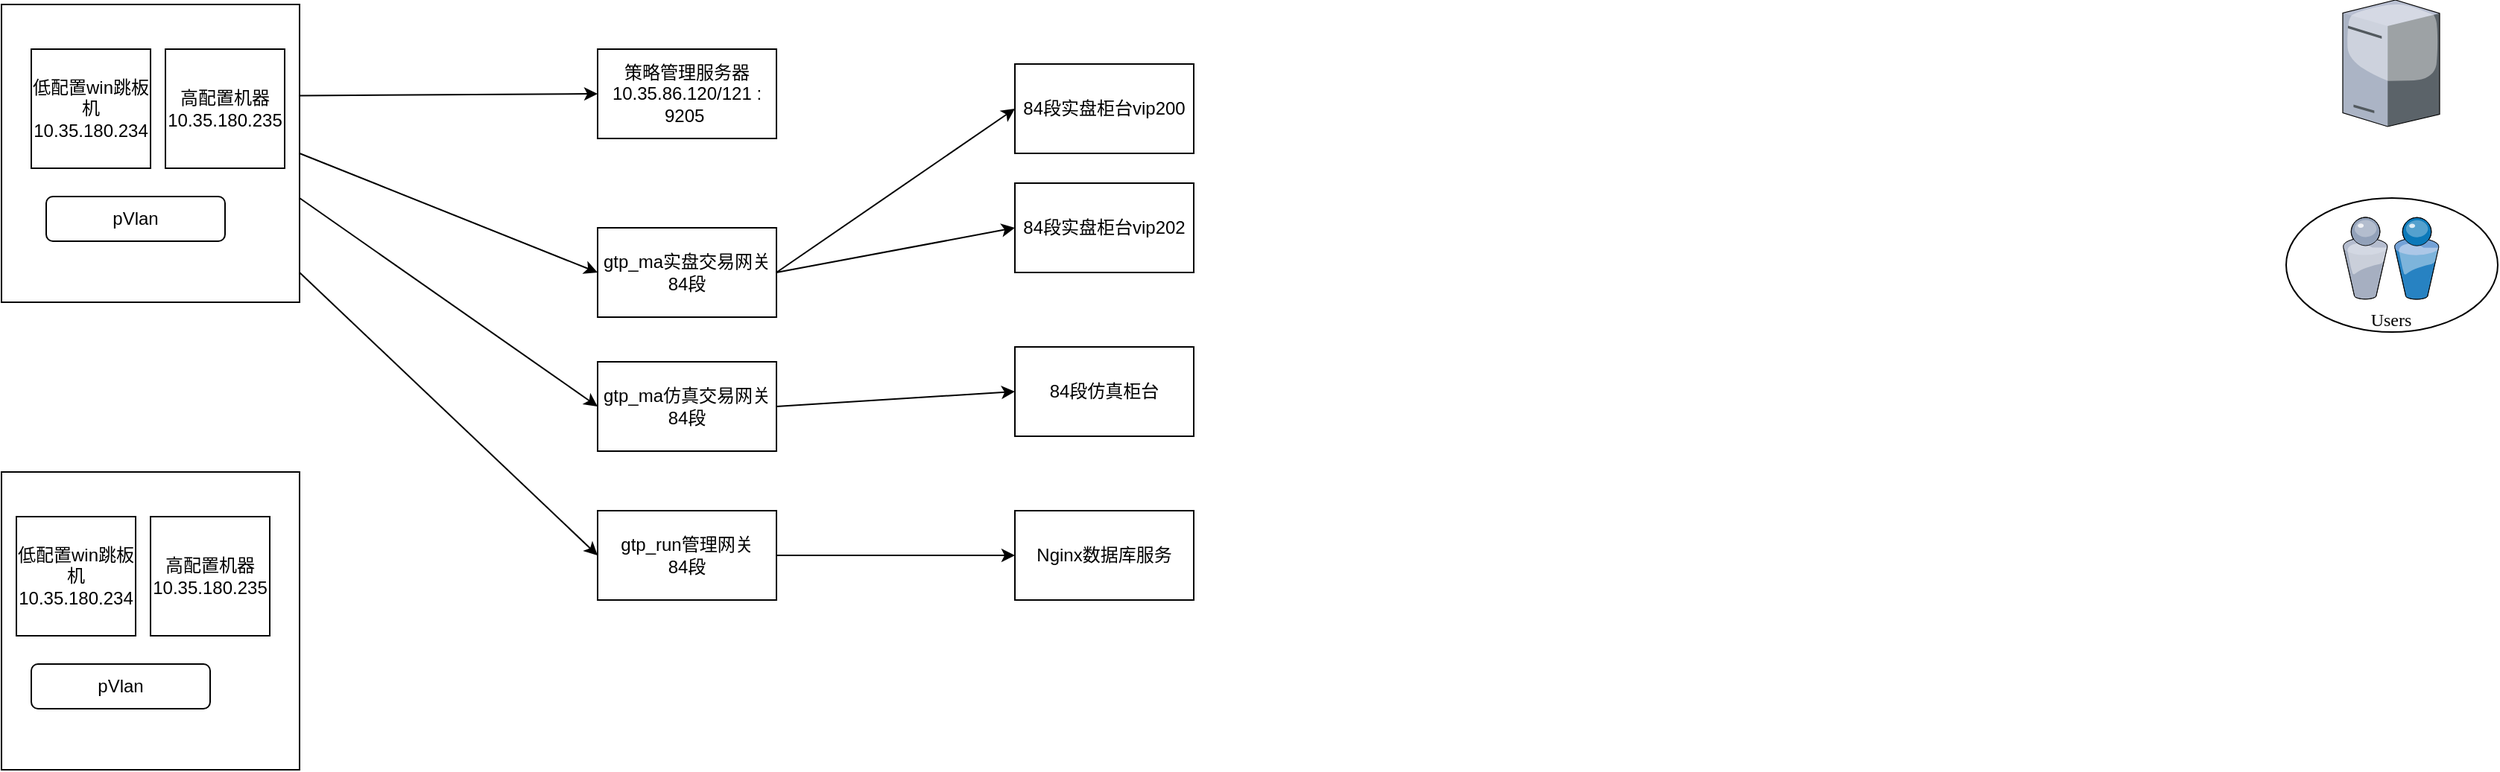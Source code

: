 <mxfile version="14.1.4" type="github">
  <diagram name="Page-1" id="822b0af5-4adb-64df-f703-e8dfc1f81529">
    <mxGraphModel dx="947" dy="880" grid="1" gridSize="10" guides="1" tooltips="1" connect="1" arrows="1" fold="1" page="1" pageScale="1" pageWidth="1100" pageHeight="850" background="#ffffff" math="0" shadow="0">
      <root>
        <mxCell id="0" />
        <mxCell id="1" parent="0" />
        <mxCell id="5NULZO0XBvznPBfrXjzR-3" value="" style="whiteSpace=wrap;html=1;aspect=fixed;" vertex="1" parent="1">
          <mxGeometry x="120" y="180" width="200" height="200" as="geometry" />
        </mxCell>
        <mxCell id="7d933b09d9755ecc-19" value="" style="ellipse;whiteSpace=wrap;html=1;rounded=0;shadow=0;comic=0;strokeWidth=1;fontFamily=Verdana;" parent="1" vertex="1">
          <mxGeometry x="1653" y="310" width="142" height="90" as="geometry" />
        </mxCell>
        <mxCell id="7d933b09d9755ecc-20" value="Users" style="verticalLabelPosition=bottom;aspect=fixed;html=1;verticalAlign=top;strokeColor=none;shape=mxgraph.citrix.users;rounded=0;shadow=0;comic=0;fontFamily=Verdana;" parent="1" vertex="1">
          <mxGeometry x="1691" y="323" width="64.5" height="55" as="geometry" />
        </mxCell>
        <mxCell id="7d933b09d9755ecc-21" value="" style="verticalLabelPosition=bottom;aspect=fixed;html=1;verticalAlign=top;strokeColor=none;shape=mxgraph.citrix.tower_server;rounded=0;shadow=0;comic=0;fontFamily=Verdana;" parent="1" vertex="1">
          <mxGeometry x="1691" y="177" width="65" height="85" as="geometry" />
        </mxCell>
        <mxCell id="5NULZO0XBvznPBfrXjzR-1" value="低配置win跳板机10.35.180.234" style="whiteSpace=wrap;html=1;aspect=fixed;" vertex="1" parent="1">
          <mxGeometry x="140" y="210" width="80" height="80" as="geometry" />
        </mxCell>
        <mxCell id="5NULZO0XBvznPBfrXjzR-2" value="高配置机器10.35.180.235" style="whiteSpace=wrap;html=1;aspect=fixed;" vertex="1" parent="1">
          <mxGeometry x="230" y="210" width="80" height="80" as="geometry" />
        </mxCell>
        <object label="pVlan" id="5NULZO0XBvznPBfrXjzR-4">
          <mxCell style="rounded=1;whiteSpace=wrap;html=1;" vertex="1" parent="1">
            <mxGeometry x="150" y="309" width="120" height="30" as="geometry" />
          </mxCell>
        </object>
        <mxCell id="5NULZO0XBvznPBfrXjzR-7" value="" style="whiteSpace=wrap;html=1;aspect=fixed;" vertex="1" parent="1">
          <mxGeometry x="120" y="494" width="200" height="200" as="geometry" />
        </mxCell>
        <mxCell id="5NULZO0XBvznPBfrXjzR-8" value="低配置win跳板机10.35.180.234" style="whiteSpace=wrap;html=1;aspect=fixed;" vertex="1" parent="1">
          <mxGeometry x="130" y="524" width="80" height="80" as="geometry" />
        </mxCell>
        <mxCell id="5NULZO0XBvznPBfrXjzR-9" value="高配置机器10.35.180.235" style="whiteSpace=wrap;html=1;aspect=fixed;" vertex="1" parent="1">
          <mxGeometry x="220" y="524" width="80" height="80" as="geometry" />
        </mxCell>
        <object label="pVlan" id="5NULZO0XBvznPBfrXjzR-10">
          <mxCell style="rounded=1;whiteSpace=wrap;html=1;" vertex="1" parent="1">
            <mxGeometry x="140" y="623" width="120" height="30" as="geometry" />
          </mxCell>
        </object>
        <mxCell id="5NULZO0XBvznPBfrXjzR-11" value="gtp_ma实盘交易网关&lt;br&gt;84段" style="rounded=0;whiteSpace=wrap;html=1;" vertex="1" parent="1">
          <mxGeometry x="520" y="330" width="120" height="60" as="geometry" />
        </mxCell>
        <mxCell id="5NULZO0XBvznPBfrXjzR-12" value="策略管理服务器&lt;br&gt;10.35.86.120/121 : 9205&amp;nbsp;" style="rounded=0;whiteSpace=wrap;html=1;" vertex="1" parent="1">
          <mxGeometry x="520" y="210" width="120" height="60" as="geometry" />
        </mxCell>
        <mxCell id="5NULZO0XBvznPBfrXjzR-13" value="gtp_ma仿真交易网关&lt;br&gt;84段" style="rounded=0;whiteSpace=wrap;html=1;" vertex="1" parent="1">
          <mxGeometry x="520" y="420" width="120" height="60" as="geometry" />
        </mxCell>
        <mxCell id="5NULZO0XBvznPBfrXjzR-14" value="gtp_run管理网关&lt;br&gt;84段" style="rounded=0;whiteSpace=wrap;html=1;" vertex="1" parent="1">
          <mxGeometry x="520" y="520" width="120" height="60" as="geometry" />
        </mxCell>
        <mxCell id="5NULZO0XBvznPBfrXjzR-16" value="84段实盘柜台vip200" style="rounded=0;whiteSpace=wrap;html=1;" vertex="1" parent="1">
          <mxGeometry x="800" y="220" width="120" height="60" as="geometry" />
        </mxCell>
        <mxCell id="5NULZO0XBvznPBfrXjzR-17" value="84段实盘柜台vip202" style="rounded=0;whiteSpace=wrap;html=1;" vertex="1" parent="1">
          <mxGeometry x="800" y="300" width="120" height="60" as="geometry" />
        </mxCell>
        <mxCell id="5NULZO0XBvznPBfrXjzR-18" value="84段仿真柜台" style="rounded=0;whiteSpace=wrap;html=1;" vertex="1" parent="1">
          <mxGeometry x="800" y="410" width="120" height="60" as="geometry" />
        </mxCell>
        <mxCell id="5NULZO0XBvznPBfrXjzR-19" value="Nginx数据库服务" style="rounded=0;whiteSpace=wrap;html=1;" vertex="1" parent="1">
          <mxGeometry x="800" y="520" width="120" height="60" as="geometry" />
        </mxCell>
        <mxCell id="5NULZO0XBvznPBfrXjzR-22" value="" style="endArrow=classic;html=1;entryX=0;entryY=0.5;entryDx=0;entryDy=0;exitX=1;exitY=0.5;exitDx=0;exitDy=0;" edge="1" parent="1" source="5NULZO0XBvznPBfrXjzR-3" target="5NULZO0XBvznPBfrXjzR-11">
          <mxGeometry width="50" height="50" relative="1" as="geometry">
            <mxPoint x="390" y="390" as="sourcePoint" />
            <mxPoint x="440" y="340" as="targetPoint" />
          </mxGeometry>
        </mxCell>
        <mxCell id="5NULZO0XBvznPBfrXjzR-23" value="" style="endArrow=classic;html=1;exitX=1;exitY=0.5;exitDx=0;exitDy=0;" edge="1" parent="1" source="5NULZO0XBvznPBfrXjzR-11">
          <mxGeometry width="50" height="50" relative="1" as="geometry">
            <mxPoint x="750" y="300" as="sourcePoint" />
            <mxPoint x="800" y="250" as="targetPoint" />
          </mxGeometry>
        </mxCell>
        <mxCell id="5NULZO0XBvznPBfrXjzR-24" value="" style="endArrow=classic;html=1;exitX=1;exitY=0.5;exitDx=0;exitDy=0;entryX=0;entryY=0.5;entryDx=0;entryDy=0;" edge="1" parent="1" source="5NULZO0XBvznPBfrXjzR-11" target="5NULZO0XBvznPBfrXjzR-17">
          <mxGeometry width="50" height="50" relative="1" as="geometry">
            <mxPoint x="650" y="370" as="sourcePoint" />
            <mxPoint x="810" y="260" as="targetPoint" />
          </mxGeometry>
        </mxCell>
        <mxCell id="5NULZO0XBvznPBfrXjzR-25" value="" style="endArrow=classic;html=1;exitX=1;exitY=0.5;exitDx=0;exitDy=0;entryX=0;entryY=0.5;entryDx=0;entryDy=0;" edge="1" parent="1" source="5NULZO0XBvznPBfrXjzR-13" target="5NULZO0XBvznPBfrXjzR-18">
          <mxGeometry width="50" height="50" relative="1" as="geometry">
            <mxPoint x="640" y="480" as="sourcePoint" />
            <mxPoint x="800" y="370" as="targetPoint" />
          </mxGeometry>
        </mxCell>
        <mxCell id="5NULZO0XBvznPBfrXjzR-26" value="" style="endArrow=classic;html=1;entryX=0;entryY=0.5;entryDx=0;entryDy=0;" edge="1" parent="1" target="5NULZO0XBvznPBfrXjzR-13">
          <mxGeometry width="50" height="50" relative="1" as="geometry">
            <mxPoint x="320" y="310" as="sourcePoint" />
            <mxPoint x="450" y="420" as="targetPoint" />
          </mxGeometry>
        </mxCell>
        <mxCell id="5NULZO0XBvznPBfrXjzR-27" value="" style="endArrow=classic;html=1;entryX=0;entryY=0.5;entryDx=0;entryDy=0;exitX=1;exitY=0.5;exitDx=0;exitDy=0;" edge="1" parent="1" source="5NULZO0XBvznPBfrXjzR-14" target="5NULZO0XBvznPBfrXjzR-19">
          <mxGeometry width="50" height="50" relative="1" as="geometry">
            <mxPoint x="680" y="590" as="sourcePoint" />
            <mxPoint x="730" y="540" as="targetPoint" />
          </mxGeometry>
        </mxCell>
        <mxCell id="5NULZO0XBvznPBfrXjzR-28" value="" style="endArrow=classic;html=1;entryX=0;entryY=0.5;entryDx=0;entryDy=0;" edge="1" parent="1" target="5NULZO0XBvznPBfrXjzR-14">
          <mxGeometry width="50" height="50" relative="1" as="geometry">
            <mxPoint x="320" y="360" as="sourcePoint" />
            <mxPoint x="440" y="460" as="targetPoint" />
          </mxGeometry>
        </mxCell>
        <mxCell id="5NULZO0XBvznPBfrXjzR-29" value="" style="endArrow=classic;html=1;exitX=1;exitY=0.306;exitDx=0;exitDy=0;exitPerimeter=0;entryX=0;entryY=0.5;entryDx=0;entryDy=0;" edge="1" parent="1" source="5NULZO0XBvznPBfrXjzR-3" target="5NULZO0XBvznPBfrXjzR-12">
          <mxGeometry width="50" height="50" relative="1" as="geometry">
            <mxPoint x="360" y="280" as="sourcePoint" />
            <mxPoint x="410" y="230" as="targetPoint" />
          </mxGeometry>
        </mxCell>
      </root>
    </mxGraphModel>
  </diagram>
</mxfile>
